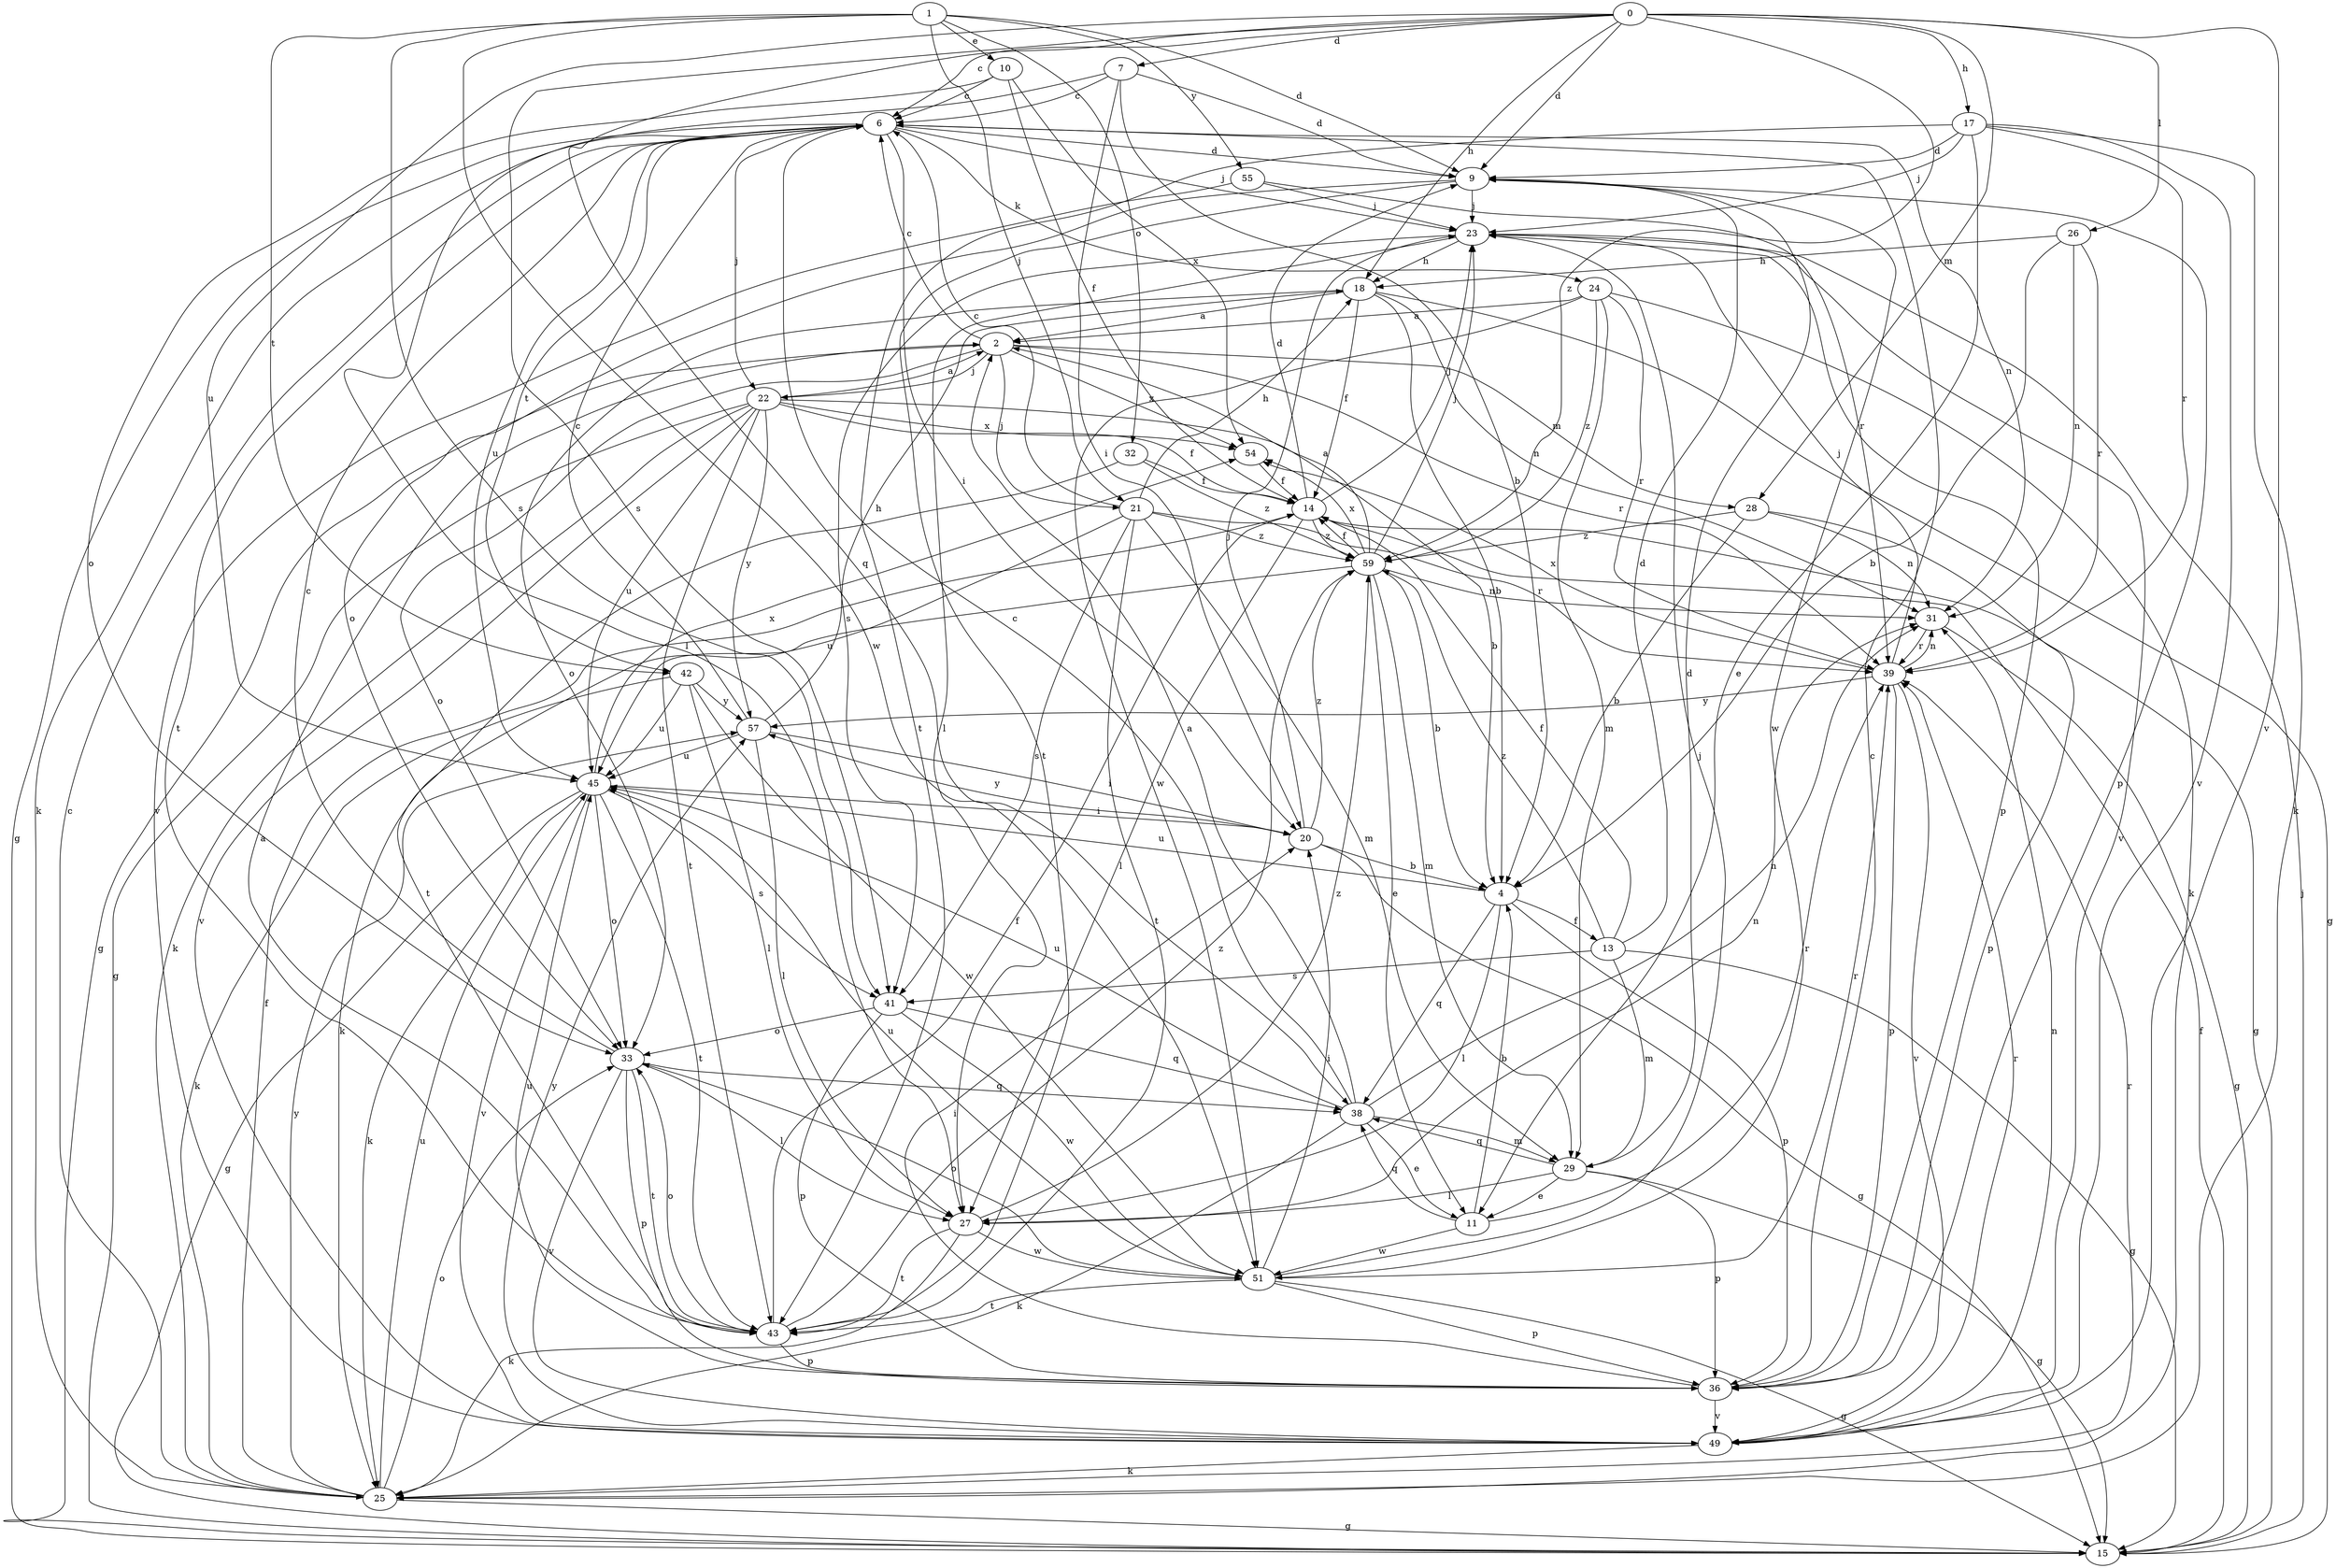 strict digraph  {
0;
1;
2;
4;
6;
7;
9;
10;
11;
13;
14;
15;
17;
18;
20;
21;
22;
23;
24;
25;
26;
27;
28;
29;
31;
32;
33;
36;
38;
39;
41;
42;
43;
45;
49;
51;
54;
55;
57;
59;
0 -> 6  [label=c];
0 -> 7  [label=d];
0 -> 9  [label=d];
0 -> 17  [label=h];
0 -> 18  [label=h];
0 -> 26  [label=l];
0 -> 28  [label=m];
0 -> 38  [label=q];
0 -> 41  [label=s];
0 -> 45  [label=u];
0 -> 49  [label=v];
0 -> 59  [label=z];
1 -> 9  [label=d];
1 -> 10  [label=e];
1 -> 21  [label=j];
1 -> 32  [label=o];
1 -> 41  [label=s];
1 -> 42  [label=t];
1 -> 51  [label=w];
1 -> 55  [label=y];
2 -> 6  [label=c];
2 -> 15  [label=g];
2 -> 21  [label=j];
2 -> 22  [label=j];
2 -> 28  [label=m];
2 -> 33  [label=o];
2 -> 39  [label=r];
2 -> 54  [label=x];
4 -> 13  [label=f];
4 -> 27  [label=l];
4 -> 36  [label=p];
4 -> 38  [label=q];
4 -> 45  [label=u];
6 -> 9  [label=d];
6 -> 15  [label=g];
6 -> 20  [label=i];
6 -> 22  [label=j];
6 -> 23  [label=j];
6 -> 24  [label=k];
6 -> 25  [label=k];
6 -> 31  [label=n];
6 -> 42  [label=t];
6 -> 43  [label=t];
6 -> 45  [label=u];
7 -> 4  [label=b];
7 -> 6  [label=c];
7 -> 9  [label=d];
7 -> 20  [label=i];
7 -> 27  [label=l];
9 -> 23  [label=j];
9 -> 33  [label=o];
9 -> 36  [label=p];
9 -> 43  [label=t];
9 -> 51  [label=w];
10 -> 6  [label=c];
10 -> 14  [label=f];
10 -> 33  [label=o];
10 -> 54  [label=x];
11 -> 4  [label=b];
11 -> 38  [label=q];
11 -> 39  [label=r];
11 -> 51  [label=w];
13 -> 9  [label=d];
13 -> 14  [label=f];
13 -> 15  [label=g];
13 -> 29  [label=m];
13 -> 41  [label=s];
13 -> 59  [label=z];
14 -> 9  [label=d];
14 -> 15  [label=g];
14 -> 23  [label=j];
14 -> 27  [label=l];
14 -> 59  [label=z];
15 -> 14  [label=f];
15 -> 23  [label=j];
17 -> 9  [label=d];
17 -> 11  [label=e];
17 -> 23  [label=j];
17 -> 25  [label=k];
17 -> 39  [label=r];
17 -> 43  [label=t];
17 -> 49  [label=v];
18 -> 2  [label=a];
18 -> 4  [label=b];
18 -> 14  [label=f];
18 -> 15  [label=g];
18 -> 31  [label=n];
18 -> 33  [label=o];
20 -> 4  [label=b];
20 -> 15  [label=g];
20 -> 23  [label=j];
20 -> 57  [label=y];
20 -> 59  [label=z];
21 -> 6  [label=c];
21 -> 18  [label=h];
21 -> 29  [label=m];
21 -> 39  [label=r];
21 -> 41  [label=s];
21 -> 43  [label=t];
21 -> 45  [label=u];
21 -> 59  [label=z];
22 -> 2  [label=a];
22 -> 4  [label=b];
22 -> 14  [label=f];
22 -> 15  [label=g];
22 -> 25  [label=k];
22 -> 43  [label=t];
22 -> 45  [label=u];
22 -> 49  [label=v];
22 -> 54  [label=x];
22 -> 57  [label=y];
23 -> 18  [label=h];
23 -> 27  [label=l];
23 -> 36  [label=p];
23 -> 41  [label=s];
23 -> 49  [label=v];
24 -> 2  [label=a];
24 -> 25  [label=k];
24 -> 29  [label=m];
24 -> 39  [label=r];
24 -> 51  [label=w];
24 -> 59  [label=z];
25 -> 6  [label=c];
25 -> 14  [label=f];
25 -> 15  [label=g];
25 -> 33  [label=o];
25 -> 39  [label=r];
25 -> 45  [label=u];
25 -> 57  [label=y];
26 -> 4  [label=b];
26 -> 18  [label=h];
26 -> 31  [label=n];
26 -> 39  [label=r];
27 -> 25  [label=k];
27 -> 31  [label=n];
27 -> 43  [label=t];
27 -> 51  [label=w];
27 -> 59  [label=z];
28 -> 4  [label=b];
28 -> 31  [label=n];
28 -> 36  [label=p];
28 -> 59  [label=z];
29 -> 9  [label=d];
29 -> 11  [label=e];
29 -> 15  [label=g];
29 -> 27  [label=l];
29 -> 36  [label=p];
29 -> 38  [label=q];
31 -> 15  [label=g];
31 -> 39  [label=r];
32 -> 14  [label=f];
32 -> 43  [label=t];
32 -> 59  [label=z];
33 -> 6  [label=c];
33 -> 27  [label=l];
33 -> 36  [label=p];
33 -> 38  [label=q];
33 -> 43  [label=t];
33 -> 49  [label=v];
36 -> 6  [label=c];
36 -> 20  [label=i];
36 -> 45  [label=u];
36 -> 49  [label=v];
38 -> 2  [label=a];
38 -> 6  [label=c];
38 -> 11  [label=e];
38 -> 25  [label=k];
38 -> 29  [label=m];
38 -> 31  [label=n];
38 -> 45  [label=u];
39 -> 23  [label=j];
39 -> 31  [label=n];
39 -> 36  [label=p];
39 -> 49  [label=v];
39 -> 54  [label=x];
39 -> 57  [label=y];
41 -> 33  [label=o];
41 -> 36  [label=p];
41 -> 38  [label=q];
41 -> 51  [label=w];
42 -> 25  [label=k];
42 -> 27  [label=l];
42 -> 45  [label=u];
42 -> 51  [label=w];
42 -> 57  [label=y];
43 -> 2  [label=a];
43 -> 14  [label=f];
43 -> 33  [label=o];
43 -> 36  [label=p];
43 -> 59  [label=z];
45 -> 15  [label=g];
45 -> 20  [label=i];
45 -> 25  [label=k];
45 -> 33  [label=o];
45 -> 41  [label=s];
45 -> 43  [label=t];
45 -> 49  [label=v];
45 -> 54  [label=x];
49 -> 25  [label=k];
49 -> 31  [label=n];
49 -> 39  [label=r];
49 -> 57  [label=y];
51 -> 15  [label=g];
51 -> 20  [label=i];
51 -> 23  [label=j];
51 -> 33  [label=o];
51 -> 36  [label=p];
51 -> 39  [label=r];
51 -> 43  [label=t];
51 -> 45  [label=u];
54 -> 14  [label=f];
55 -> 23  [label=j];
55 -> 39  [label=r];
55 -> 49  [label=v];
57 -> 6  [label=c];
57 -> 18  [label=h];
57 -> 20  [label=i];
57 -> 27  [label=l];
57 -> 45  [label=u];
59 -> 2  [label=a];
59 -> 4  [label=b];
59 -> 11  [label=e];
59 -> 14  [label=f];
59 -> 23  [label=j];
59 -> 25  [label=k];
59 -> 29  [label=m];
59 -> 31  [label=n];
59 -> 54  [label=x];
}
